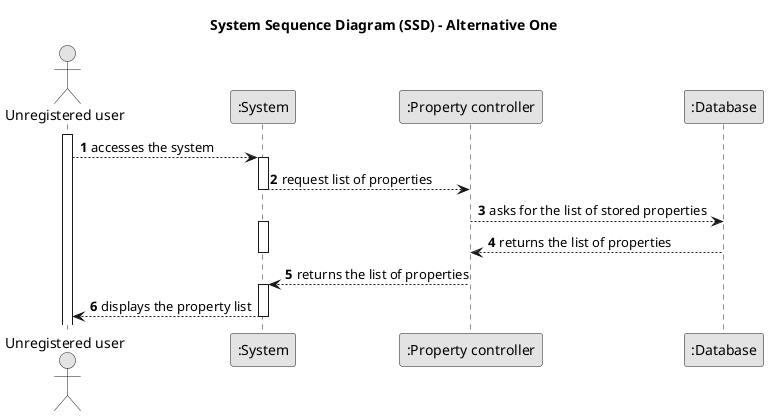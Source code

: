 @startuml
skinparam monochrome true
skinparam packageStyle rectangle
skinparam shadowing false

title System Sequence Diagram (SSD) - Alternative One

autonumber

actor "Unregistered user" as user
participant ":System" as System
participant ":Property controller" as controller
participant ":Database" as database

activate user

    user --> System : accesses the system
    activate System

        System --> controller : request list of properties
    deactivate System

    controller --> database : asks for the list of stored properties
    activate System

        database --> controller : returns the list of properties
    deactivate System

    controller --> System : returns the list of properties
    activate System

        System --> user : displays the property list
    deactivate System

@enduml